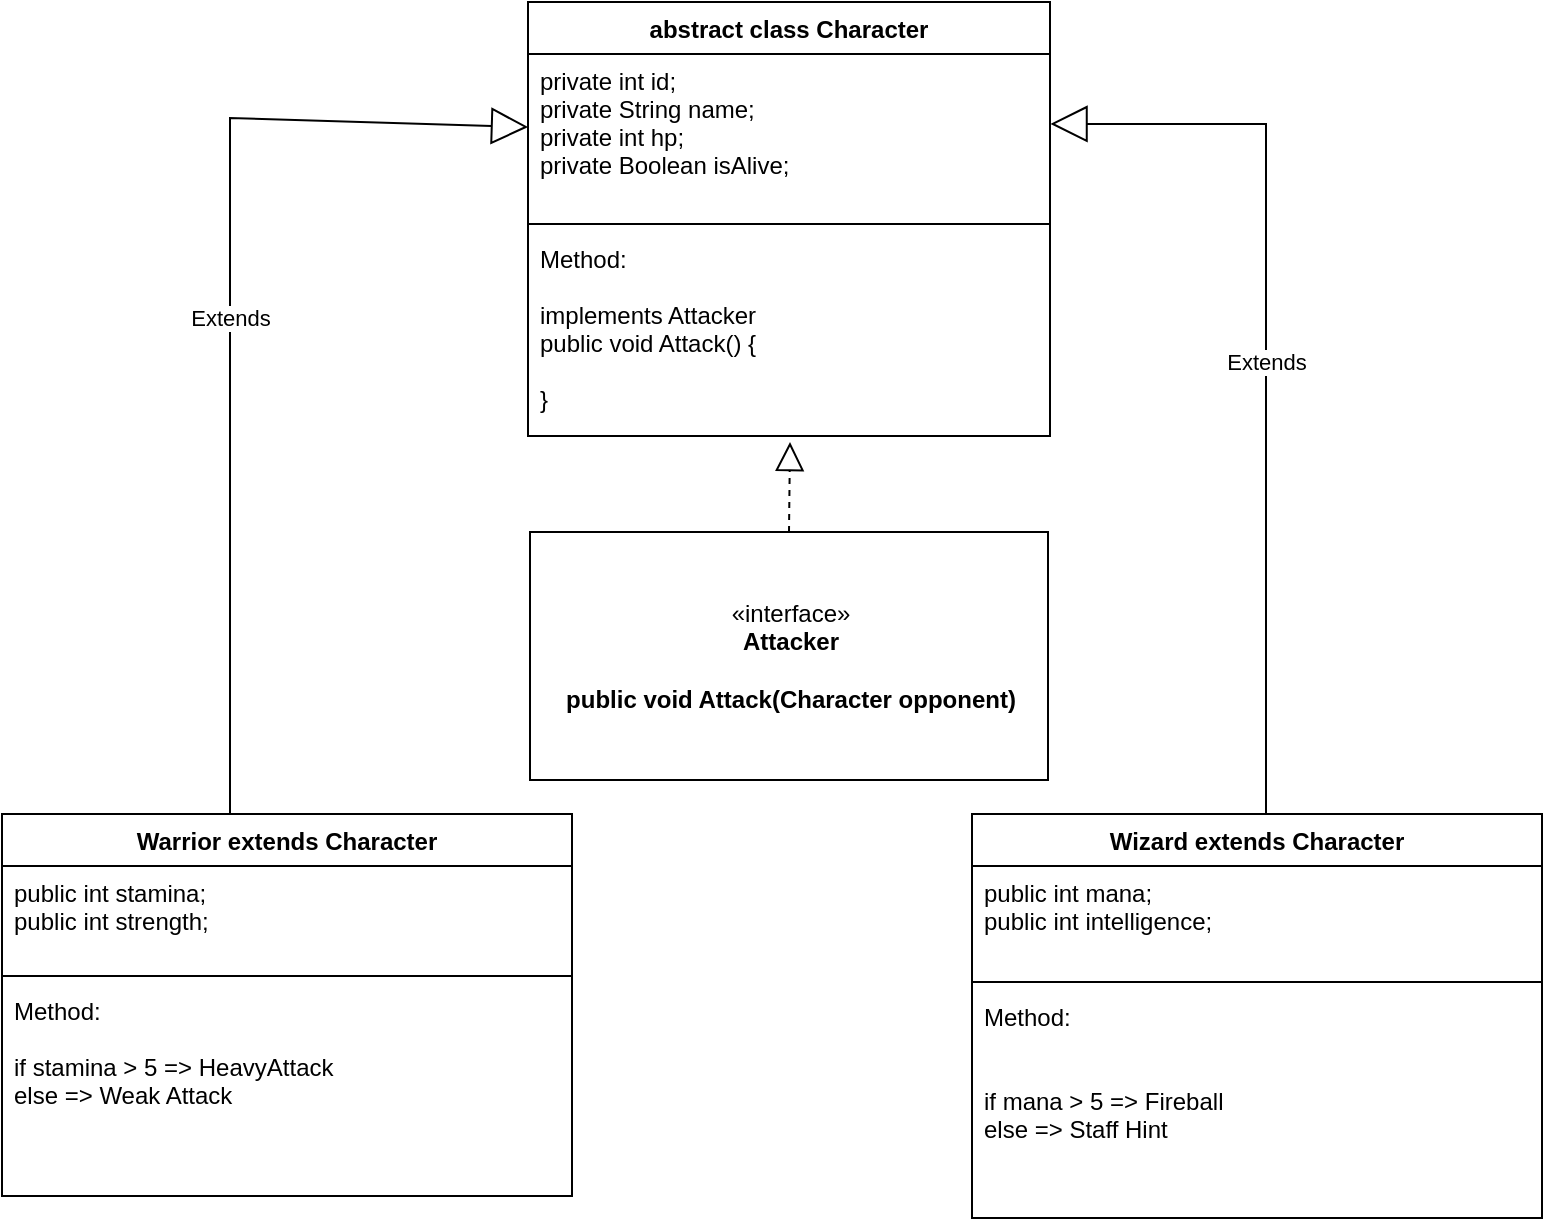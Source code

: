 <mxfile version="20.2.3" type="github"><diagram id="6O7Hv4OVNSs2lt_JX1mZ" name="Página-1"><mxGraphModel dx="1182" dy="771" grid="0" gridSize="10" guides="1" tooltips="1" connect="1" arrows="1" fold="1" page="0" pageScale="1" pageWidth="827" pageHeight="1169" math="0" shadow="0"><root><mxCell id="0"/><mxCell id="1" parent="0"/><mxCell id="7KuhGrhgIrAuIoITZnaT-5" value="abstract class Character" style="swimlane;fontStyle=1;align=center;verticalAlign=top;childLayout=stackLayout;horizontal=1;startSize=26;horizontalStack=0;resizeParent=1;resizeParentMax=0;resizeLast=0;collapsible=1;marginBottom=0;" parent="1" vertex="1"><mxGeometry x="102" y="-397" width="261" height="217" as="geometry"/></mxCell><mxCell id="7KuhGrhgIrAuIoITZnaT-6" value="private int id;&#10;private String name;&#10;private int hp;&#10;private Boolean isAlive;" style="text;strokeColor=none;fillColor=none;align=left;verticalAlign=top;spacingLeft=4;spacingRight=4;overflow=hidden;rotatable=0;points=[[0,0.5],[1,0.5]];portConstraint=eastwest;" parent="7KuhGrhgIrAuIoITZnaT-5" vertex="1"><mxGeometry y="26" width="261" height="81" as="geometry"/></mxCell><mxCell id="7KuhGrhgIrAuIoITZnaT-7" value="" style="line;strokeWidth=1;fillColor=none;align=left;verticalAlign=middle;spacingTop=-1;spacingLeft=3;spacingRight=3;rotatable=0;labelPosition=right;points=[];portConstraint=eastwest;" parent="7KuhGrhgIrAuIoITZnaT-5" vertex="1"><mxGeometry y="107" width="261" height="8" as="geometry"/></mxCell><mxCell id="7KuhGrhgIrAuIoITZnaT-8" value="Method:&#10;&#10;implements Attacker&#10;public void Attack() {&#10;&#10;}" style="text;strokeColor=none;fillColor=none;align=left;verticalAlign=top;spacingLeft=4;spacingRight=4;overflow=hidden;rotatable=0;points=[[0,0.5],[1,0.5]];portConstraint=eastwest;fontStyle=0" parent="7KuhGrhgIrAuIoITZnaT-5" vertex="1"><mxGeometry y="115" width="261" height="102" as="geometry"/></mxCell><mxCell id="7KuhGrhgIrAuIoITZnaT-14" value="«interface»&lt;br&gt;&lt;b&gt;Attacker&lt;br&gt;&lt;br&gt;public void Attack(Character opponent)&lt;/b&gt;&lt;b&gt;&lt;br&gt;&lt;/b&gt;" style="html=1;" parent="1" vertex="1"><mxGeometry x="103" y="-132" width="259" height="124" as="geometry"/></mxCell><mxCell id="7KuhGrhgIrAuIoITZnaT-15" value="Warrior extends Character" style="swimlane;fontStyle=1;align=center;verticalAlign=top;childLayout=stackLayout;horizontal=1;startSize=26;horizontalStack=0;resizeParent=1;resizeParentMax=0;resizeLast=0;collapsible=1;marginBottom=0;" parent="1" vertex="1"><mxGeometry x="-161" y="9" width="285" height="191" as="geometry"/></mxCell><mxCell id="7KuhGrhgIrAuIoITZnaT-16" value="public int stamina;&#10;public int strength;" style="text;strokeColor=none;fillColor=none;align=left;verticalAlign=top;spacingLeft=4;spacingRight=4;overflow=hidden;rotatable=0;points=[[0,0.5],[1,0.5]];portConstraint=eastwest;" parent="7KuhGrhgIrAuIoITZnaT-15" vertex="1"><mxGeometry y="26" width="285" height="51" as="geometry"/></mxCell><mxCell id="7KuhGrhgIrAuIoITZnaT-17" value="" style="line;strokeWidth=1;fillColor=none;align=left;verticalAlign=middle;spacingTop=-1;spacingLeft=3;spacingRight=3;rotatable=0;labelPosition=right;points=[];portConstraint=eastwest;" parent="7KuhGrhgIrAuIoITZnaT-15" vertex="1"><mxGeometry y="77" width="285" height="8" as="geometry"/></mxCell><mxCell id="7KuhGrhgIrAuIoITZnaT-18" value="Method:&#10;&#10;if stamina &gt; 5 =&gt; HeavyAttack&#10;else =&gt; Weak Attack" style="text;strokeColor=none;fillColor=none;align=left;verticalAlign=top;spacingLeft=4;spacingRight=4;overflow=hidden;rotatable=0;points=[[0,0.5],[1,0.5]];portConstraint=eastwest;" parent="7KuhGrhgIrAuIoITZnaT-15" vertex="1"><mxGeometry y="85" width="285" height="106" as="geometry"/></mxCell><mxCell id="7KuhGrhgIrAuIoITZnaT-19" value="Wizard extends Character" style="swimlane;fontStyle=1;align=center;verticalAlign=top;childLayout=stackLayout;horizontal=1;startSize=26;horizontalStack=0;resizeParent=1;resizeParentMax=0;resizeLast=0;collapsible=1;marginBottom=0;" parent="1" vertex="1"><mxGeometry x="324" y="9" width="285" height="202" as="geometry"/></mxCell><mxCell id="7KuhGrhgIrAuIoITZnaT-20" value="public int mana;&#10;public int intelligence;" style="text;strokeColor=none;fillColor=none;align=left;verticalAlign=top;spacingLeft=4;spacingRight=4;overflow=hidden;rotatable=0;points=[[0,0.5],[1,0.5]];portConstraint=eastwest;" parent="7KuhGrhgIrAuIoITZnaT-19" vertex="1"><mxGeometry y="26" width="285" height="54" as="geometry"/></mxCell><mxCell id="7KuhGrhgIrAuIoITZnaT-21" value="" style="line;strokeWidth=1;fillColor=none;align=left;verticalAlign=middle;spacingTop=-1;spacingLeft=3;spacingRight=3;rotatable=0;labelPosition=right;points=[];portConstraint=eastwest;" parent="7KuhGrhgIrAuIoITZnaT-19" vertex="1"><mxGeometry y="80" width="285" height="8" as="geometry"/></mxCell><mxCell id="7KuhGrhgIrAuIoITZnaT-22" value="Method:&#10;&#10;&#10;if mana &gt; 5 =&gt; Fireball&#10;else =&gt; Staff Hint" style="text;strokeColor=none;fillColor=none;align=left;verticalAlign=top;spacingLeft=4;spacingRight=4;overflow=hidden;rotatable=0;points=[[0,0.5],[1,0.5]];portConstraint=eastwest;" parent="7KuhGrhgIrAuIoITZnaT-19" vertex="1"><mxGeometry y="88" width="285" height="114" as="geometry"/></mxCell><mxCell id="7KuhGrhgIrAuIoITZnaT-24" value="Extends" style="endArrow=block;endSize=16;endFill=0;html=1;rounded=0;exitX=0.4;exitY=0;exitDx=0;exitDy=0;exitPerimeter=0;" parent="1" source="7KuhGrhgIrAuIoITZnaT-15" target="7KuhGrhgIrAuIoITZnaT-6" edge="1"><mxGeometry width="160" relative="1" as="geometry"><mxPoint x="-47" y="-1" as="sourcePoint"/><mxPoint x="-26" y="6" as="targetPoint"/><Array as="points"><mxPoint x="-47" y="-283"/><mxPoint x="-47" y="-339"/></Array></mxGeometry></mxCell><mxCell id="7KuhGrhgIrAuIoITZnaT-26" value="Extends" style="endArrow=block;endSize=16;endFill=0;html=1;rounded=0;entryX=1.001;entryY=0.432;entryDx=0;entryDy=0;entryPerimeter=0;exitX=0.4;exitY=0;exitDx=0;exitDy=0;exitPerimeter=0;" parent="1" target="7KuhGrhgIrAuIoITZnaT-6" edge="1"><mxGeometry width="160" relative="1" as="geometry"><mxPoint x="471" y="9" as="sourcePoint"/><mxPoint x="617.912" y="-282.714" as="targetPoint"/><Array as="points"><mxPoint x="471" y="-336"/></Array></mxGeometry></mxCell><mxCell id="7KuhGrhgIrAuIoITZnaT-27" value="" style="endArrow=block;dashed=1;endFill=0;endSize=12;html=1;rounded=0;exitX=0.5;exitY=0;exitDx=0;exitDy=0;" parent="1" source="7KuhGrhgIrAuIoITZnaT-14" edge="1"><mxGeometry width="160" relative="1" as="geometry"><mxPoint x="233" y="-130" as="sourcePoint"/><mxPoint x="233" y="-177" as="targetPoint"/></mxGeometry></mxCell></root></mxGraphModel></diagram></mxfile>